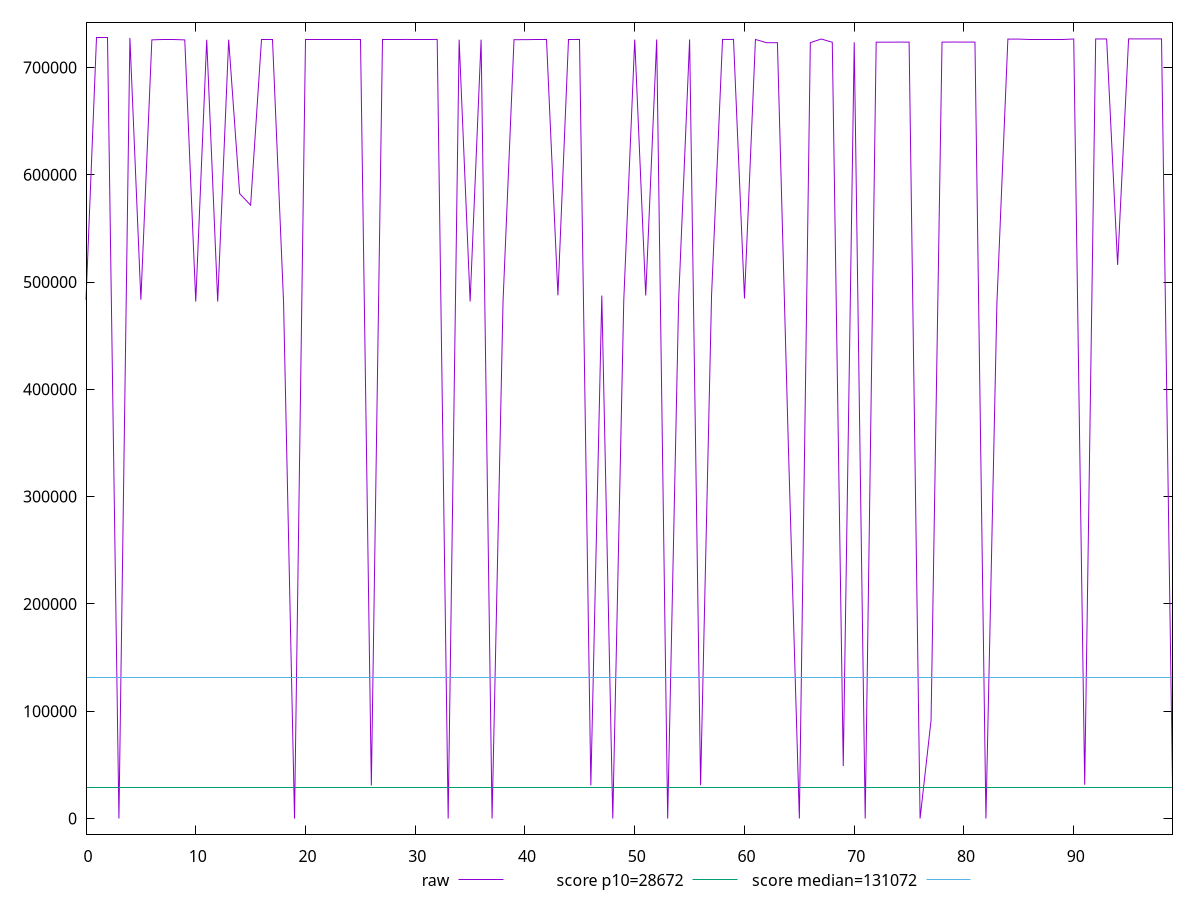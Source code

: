 reset

$raw <<EOF
0 483447.76666666666
1 727437.9173611111
2 727437.9173611111
3 0
4 727509.0876388889
5 483499.2586111111
6 725694.3937152778
7 725650.3825347222
8 725654.0257638888
9 725660.6322222222
10 481763.8644444444
11 725765.55375
12 481784.0802777778
13 725820.8002777778
14 582398.7854166667
15 571605.5454166667
16 725646.7098263889
17 725647.1251388888
18 481646.91819444444
19 0
20 725659.8473958333
21 725660.5656597222
22 725732.7559375
23 725732.9623958333
24 725740.1912152778
25 725740.2488541666
26 30738.7753125
27 725759.3385416666
28 725757.6873611112
29 726059.4544444444
30 726052.6023611111
31 726035.0981944444
32 726065.0433333333
33 0
34 725835.9590277778
35 481844.3776388889
36 725858.99625
37 0
38 481844.5748611111
39 725863.48
40 725875.04
41 726167.6223611111
42 726167.8475
43 487601.9954166667
44 726219.5433333333
45 726221.1991666666
46 30942.291250000002
47 487387.2698611111
48 0
49 482770.68569444446
50 725983.4149999999
51 487424.33222222223
52 726015.0680555556
53 0
54 482985.9331944444
55 726064.9890277778
56 31070.324861111112
57 487553.70347222226
58 726104.4327777778
59 726118.3620833333
60 484701.19652777776
61 726073.2744444445
62 723070.4859
63 723067.0783388888
64 346647.52053333336
65 0
66 723122.0297999999
67 726466.5183333333
68 723477.8756444444
69 48873.41701666667
70 723492.6385333333
71 0
72 723513.3065777777
73 723520.3391555555
74 723595.5226666667
75 723571.7478222222
76 0
77 91393.54328888889
78 723587.1210222222
79 723643.1964888889
80 723617.0942222222
81 723622.5519555556
82 0
83 480083.5729611111
84 726404.0185416667
85 726409.4585416666
86 726454.3878819444
87 726453.735625
88 726476.1417361111
89 726476.4201041666
90 726503.7629166667
91 31498.37107638889
92 726520.2061805555
93 726537.9437152777
94 515917.18124999997
95 726588.5171527778
96 726599.5865277778
97 726579.8428472222
98 726585.5628472222
99 31592.679548611108
EOF

set key outside below
set xrange [0:99]
set yrange [-14550.181752777777:742059.2693916666]
set trange [-14550.181752777777:742059.2693916666]
set terminal svg size 640, 500 enhanced background rgb 'white'
set output "reports/report_00028_2021-02-24T12-49-42.674Z/uses-long-cache-ttl/samples/card/raw/values.svg"

plot $raw title "raw" with line, \
     28672 title "score p10=28672", \
     131072 title "score median=131072"

reset
